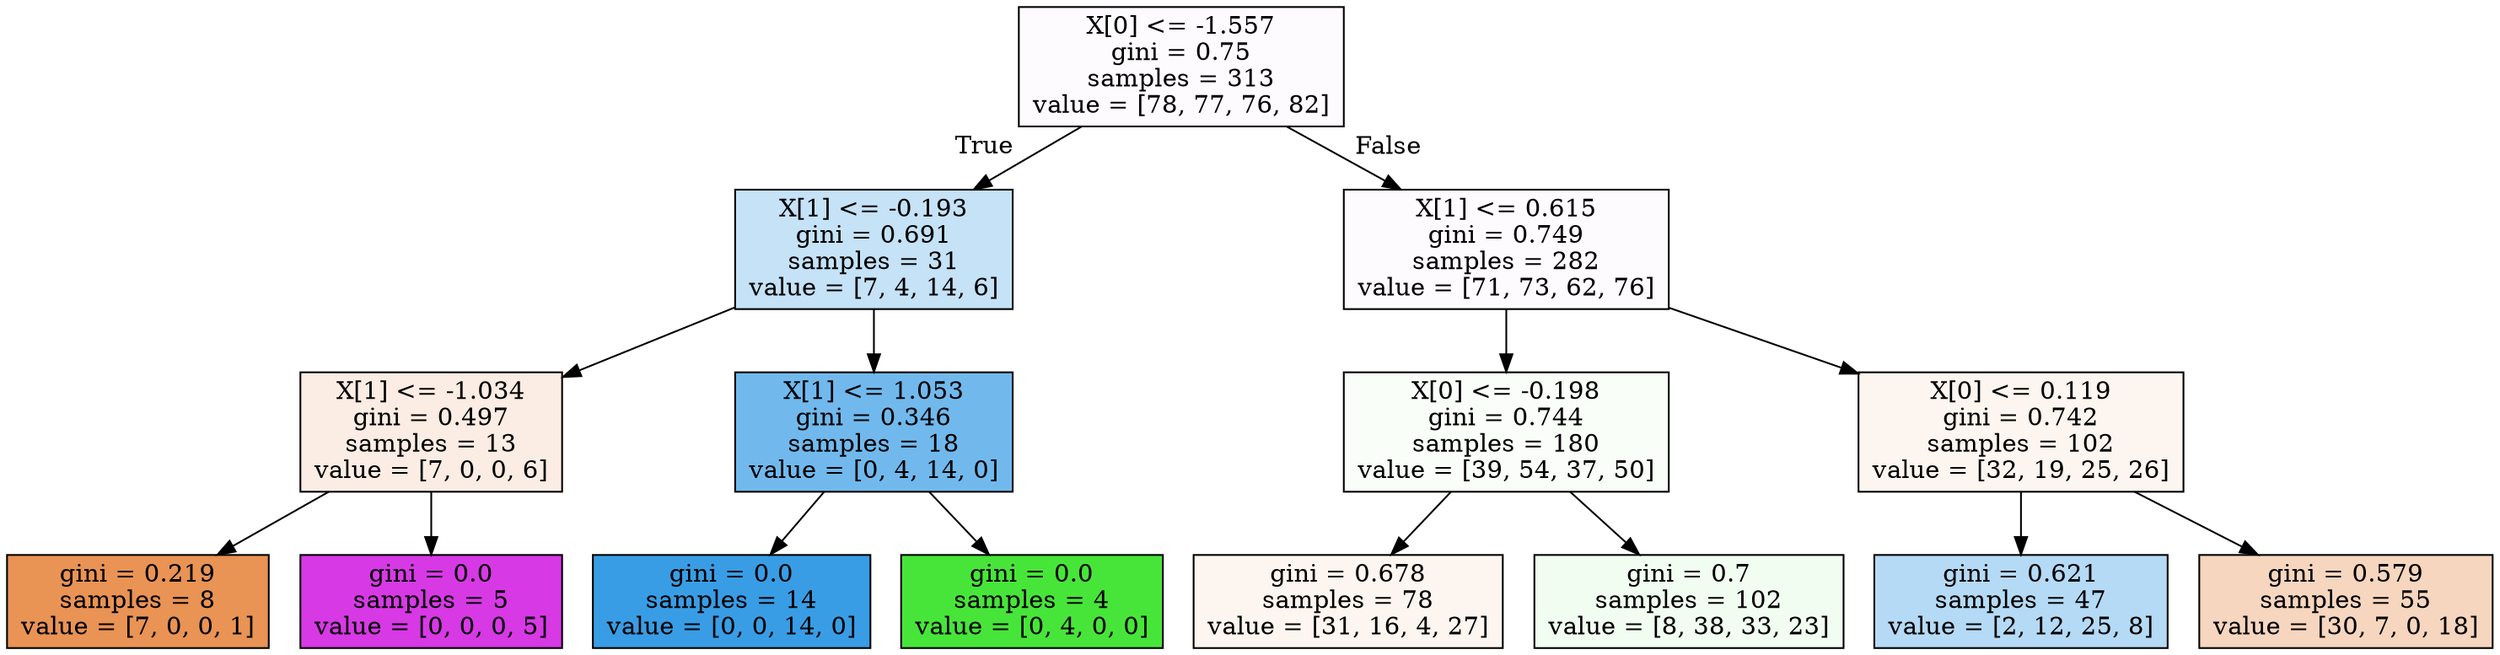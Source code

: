 digraph Tree {
node [shape=box, style="filled", color="black"] ;
0 [label="X[0] <= -1.557\ngini = 0.75\nsamples = 313\nvalue = [78, 77, 76, 82]", fillcolor="#d739e504"] ;
1 [label="X[1] <= -0.193\ngini = 0.691\nsamples = 31\nvalue = [7, 4, 14, 6]", fillcolor="#399de54a"] ;
0 -> 1 [labeldistance=2.5, labelangle=45, headlabel="True"] ;
2 [label="X[1] <= -1.034\ngini = 0.497\nsamples = 13\nvalue = [7, 0, 0, 6]", fillcolor="#e5813924"] ;
1 -> 2 ;
3 [label="gini = 0.219\nsamples = 8\nvalue = [7, 0, 0, 1]", fillcolor="#e58139db"] ;
2 -> 3 ;
4 [label="gini = 0.0\nsamples = 5\nvalue = [0, 0, 0, 5]", fillcolor="#d739e5ff"] ;
2 -> 4 ;
5 [label="X[1] <= 1.053\ngini = 0.346\nsamples = 18\nvalue = [0, 4, 14, 0]", fillcolor="#399de5b6"] ;
1 -> 5 ;
6 [label="gini = 0.0\nsamples = 14\nvalue = [0, 0, 14, 0]", fillcolor="#399de5ff"] ;
5 -> 6 ;
7 [label="gini = 0.0\nsamples = 4\nvalue = [0, 4, 0, 0]", fillcolor="#47e539ff"] ;
5 -> 7 ;
8 [label="X[1] <= 0.615\ngini = 0.749\nsamples = 282\nvalue = [71, 73, 62, 76]", fillcolor="#d739e504"] ;
0 -> 8 [labeldistance=2.5, labelangle=-45, headlabel="False"] ;
9 [label="X[0] <= -0.198\ngini = 0.744\nsamples = 180\nvalue = [39, 54, 37, 50]", fillcolor="#47e53908"] ;
8 -> 9 ;
10 [label="gini = 0.678\nsamples = 78\nvalue = [31, 16, 4, 27]", fillcolor="#e5813914"] ;
9 -> 10 ;
11 [label="gini = 0.7\nsamples = 102\nvalue = [8, 38, 33, 23]", fillcolor="#47e53912"] ;
9 -> 11 ;
12 [label="X[0] <= 0.119\ngini = 0.742\nsamples = 102\nvalue = [32, 19, 25, 26]", fillcolor="#e5813914"] ;
8 -> 12 ;
13 [label="gini = 0.621\nsamples = 47\nvalue = [2, 12, 25, 8]", fillcolor="#399de55f"] ;
12 -> 13 ;
14 [label="gini = 0.579\nsamples = 55\nvalue = [30, 7, 0, 18]", fillcolor="#e5813953"] ;
12 -> 14 ;
}